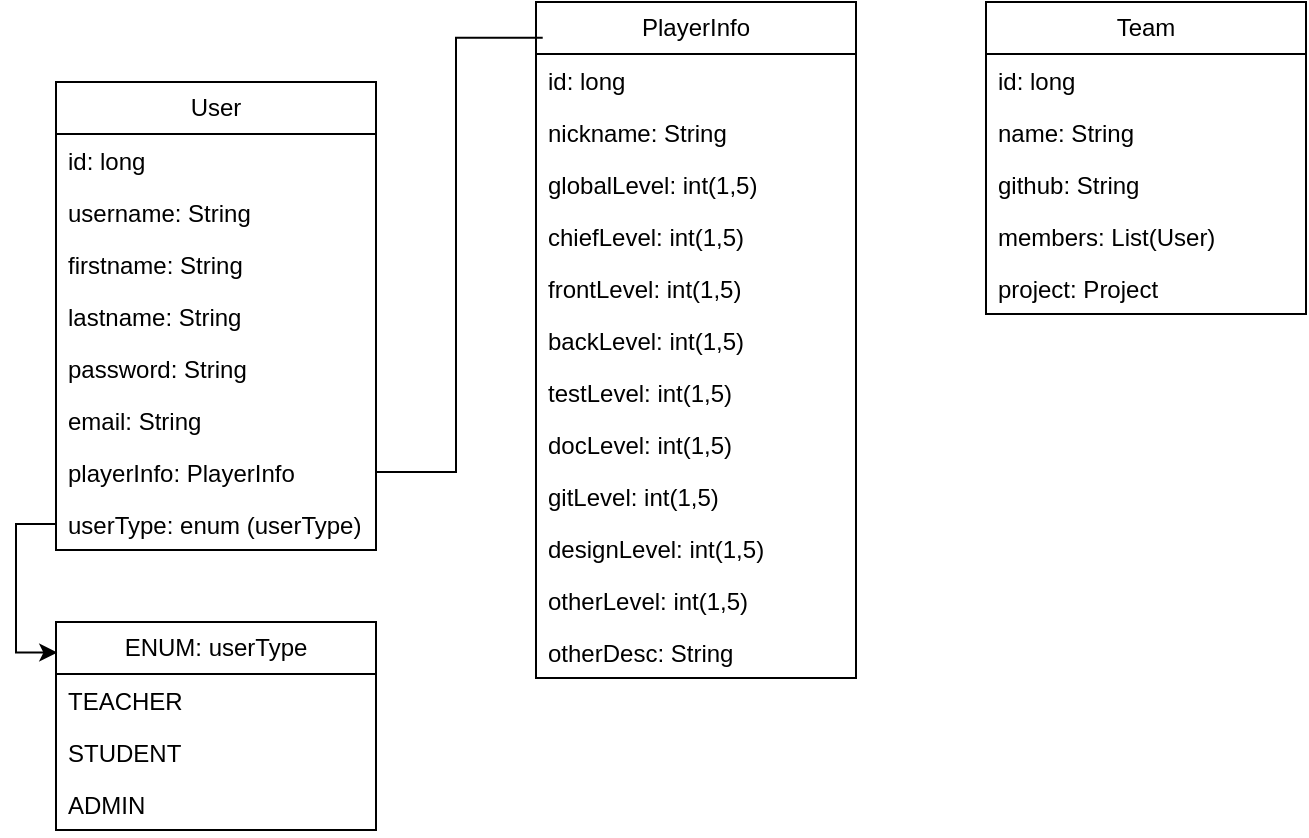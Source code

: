 <mxfile version="22.0.3" type="device">
  <diagram name="Page-1" id="gFj31YFt46eiz-XHyFsV">
    <mxGraphModel dx="1050" dy="629" grid="1" gridSize="10" guides="1" tooltips="1" connect="1" arrows="1" fold="1" page="1" pageScale="1" pageWidth="1169" pageHeight="827" math="0" shadow="0">
      <root>
        <mxCell id="0" />
        <mxCell id="1" parent="0" />
        <mxCell id="IkF-GOReZKBRoiYHd8LH-1" value="User" style="swimlane;fontStyle=0;childLayout=stackLayout;horizontal=1;startSize=26;fillColor=none;horizontalStack=0;resizeParent=1;resizeParentMax=0;resizeLast=0;collapsible=1;marginBottom=0;whiteSpace=wrap;html=1;" vertex="1" parent="1">
          <mxGeometry x="40" y="80" width="160" height="234" as="geometry">
            <mxRectangle x="90" y="60" width="90" height="30" as="alternateBounds" />
          </mxGeometry>
        </mxCell>
        <mxCell id="IkF-GOReZKBRoiYHd8LH-2" value="id: long" style="text;strokeColor=none;fillColor=none;align=left;verticalAlign=top;spacingLeft=4;spacingRight=4;overflow=hidden;rotatable=0;points=[[0,0.5],[1,0.5]];portConstraint=eastwest;whiteSpace=wrap;html=1;" vertex="1" parent="IkF-GOReZKBRoiYHd8LH-1">
          <mxGeometry y="26" width="160" height="26" as="geometry" />
        </mxCell>
        <mxCell id="IkF-GOReZKBRoiYHd8LH-3" value="username: String" style="text;strokeColor=none;fillColor=none;align=left;verticalAlign=top;spacingLeft=4;spacingRight=4;overflow=hidden;rotatable=0;points=[[0,0.5],[1,0.5]];portConstraint=eastwest;whiteSpace=wrap;html=1;" vertex="1" parent="IkF-GOReZKBRoiYHd8LH-1">
          <mxGeometry y="52" width="160" height="26" as="geometry" />
        </mxCell>
        <mxCell id="IkF-GOReZKBRoiYHd8LH-4" value="firstname: String" style="text;strokeColor=none;fillColor=none;align=left;verticalAlign=top;spacingLeft=4;spacingRight=4;overflow=hidden;rotatable=0;points=[[0,0.5],[1,0.5]];portConstraint=eastwest;whiteSpace=wrap;html=1;" vertex="1" parent="IkF-GOReZKBRoiYHd8LH-1">
          <mxGeometry y="78" width="160" height="26" as="geometry" />
        </mxCell>
        <mxCell id="IkF-GOReZKBRoiYHd8LH-8" value="lastname: String" style="text;strokeColor=none;fillColor=none;align=left;verticalAlign=top;spacingLeft=4;spacingRight=4;overflow=hidden;rotatable=0;points=[[0,0.5],[1,0.5]];portConstraint=eastwest;whiteSpace=wrap;html=1;" vertex="1" parent="IkF-GOReZKBRoiYHd8LH-1">
          <mxGeometry y="104" width="160" height="26" as="geometry" />
        </mxCell>
        <mxCell id="IkF-GOReZKBRoiYHd8LH-5" value="password: String" style="text;strokeColor=none;fillColor=none;align=left;verticalAlign=top;spacingLeft=4;spacingRight=4;overflow=hidden;rotatable=0;points=[[0,0.5],[1,0.5]];portConstraint=eastwest;whiteSpace=wrap;html=1;" vertex="1" parent="IkF-GOReZKBRoiYHd8LH-1">
          <mxGeometry y="130" width="160" height="26" as="geometry" />
        </mxCell>
        <mxCell id="IkF-GOReZKBRoiYHd8LH-7" value="email: String" style="text;strokeColor=none;fillColor=none;align=left;verticalAlign=top;spacingLeft=4;spacingRight=4;overflow=hidden;rotatable=0;points=[[0,0.5],[1,0.5]];portConstraint=eastwest;whiteSpace=wrap;html=1;" vertex="1" parent="IkF-GOReZKBRoiYHd8LH-1">
          <mxGeometry y="156" width="160" height="26" as="geometry" />
        </mxCell>
        <mxCell id="IkF-GOReZKBRoiYHd8LH-6" value="playerInfo: PlayerInfo" style="text;strokeColor=none;fillColor=none;align=left;verticalAlign=top;spacingLeft=4;spacingRight=4;overflow=hidden;rotatable=0;points=[[0,0.5],[1,0.5]];portConstraint=eastwest;whiteSpace=wrap;html=1;" vertex="1" parent="IkF-GOReZKBRoiYHd8LH-1">
          <mxGeometry y="182" width="160" height="26" as="geometry" />
        </mxCell>
        <mxCell id="IkF-GOReZKBRoiYHd8LH-47" value="userType: enum (userType)" style="text;strokeColor=none;fillColor=none;align=left;verticalAlign=top;spacingLeft=4;spacingRight=4;overflow=hidden;rotatable=0;points=[[0,0.5],[1,0.5]];portConstraint=eastwest;whiteSpace=wrap;html=1;" vertex="1" parent="IkF-GOReZKBRoiYHd8LH-1">
          <mxGeometry y="208" width="160" height="26" as="geometry" />
        </mxCell>
        <mxCell id="IkF-GOReZKBRoiYHd8LH-18" value="PlayerInfo" style="swimlane;fontStyle=0;childLayout=stackLayout;horizontal=1;startSize=26;fillColor=none;horizontalStack=0;resizeParent=1;resizeParentMax=0;resizeLast=0;collapsible=1;marginBottom=0;whiteSpace=wrap;html=1;" vertex="1" parent="1">
          <mxGeometry x="280" y="40" width="160" height="338" as="geometry">
            <mxRectangle x="90" y="60" width="90" height="30" as="alternateBounds" />
          </mxGeometry>
        </mxCell>
        <mxCell id="IkF-GOReZKBRoiYHd8LH-19" value="id: long" style="text;strokeColor=none;fillColor=none;align=left;verticalAlign=top;spacingLeft=4;spacingRight=4;overflow=hidden;rotatable=0;points=[[0,0.5],[1,0.5]];portConstraint=eastwest;whiteSpace=wrap;html=1;" vertex="1" parent="IkF-GOReZKBRoiYHd8LH-18">
          <mxGeometry y="26" width="160" height="26" as="geometry" />
        </mxCell>
        <mxCell id="IkF-GOReZKBRoiYHd8LH-20" value="nickname: String" style="text;strokeColor=none;fillColor=none;align=left;verticalAlign=top;spacingLeft=4;spacingRight=4;overflow=hidden;rotatable=0;points=[[0,0.5],[1,0.5]];portConstraint=eastwest;whiteSpace=wrap;html=1;" vertex="1" parent="IkF-GOReZKBRoiYHd8LH-18">
          <mxGeometry y="52" width="160" height="26" as="geometry" />
        </mxCell>
        <mxCell id="IkF-GOReZKBRoiYHd8LH-21" value="globalLevel: int(1,5)" style="text;strokeColor=none;fillColor=none;align=left;verticalAlign=top;spacingLeft=4;spacingRight=4;overflow=hidden;rotatable=0;points=[[0,0.5],[1,0.5]];portConstraint=eastwest;whiteSpace=wrap;html=1;" vertex="1" parent="IkF-GOReZKBRoiYHd8LH-18">
          <mxGeometry y="78" width="160" height="26" as="geometry" />
        </mxCell>
        <mxCell id="IkF-GOReZKBRoiYHd8LH-22" value="chiefLevel: int(1,5)" style="text;strokeColor=none;fillColor=none;align=left;verticalAlign=top;spacingLeft=4;spacingRight=4;overflow=hidden;rotatable=0;points=[[0,0.5],[1,0.5]];portConstraint=eastwest;whiteSpace=wrap;html=1;" vertex="1" parent="IkF-GOReZKBRoiYHd8LH-18">
          <mxGeometry y="104" width="160" height="26" as="geometry" />
        </mxCell>
        <mxCell id="IkF-GOReZKBRoiYHd8LH-23" value="frontLevel: int(1,5)" style="text;strokeColor=none;fillColor=none;align=left;verticalAlign=top;spacingLeft=4;spacingRight=4;overflow=hidden;rotatable=0;points=[[0,0.5],[1,0.5]];portConstraint=eastwest;whiteSpace=wrap;html=1;" vertex="1" parent="IkF-GOReZKBRoiYHd8LH-18">
          <mxGeometry y="130" width="160" height="26" as="geometry" />
        </mxCell>
        <mxCell id="IkF-GOReZKBRoiYHd8LH-24" value="backLevel: int(1,5)" style="text;strokeColor=none;fillColor=none;align=left;verticalAlign=top;spacingLeft=4;spacingRight=4;overflow=hidden;rotatable=0;points=[[0,0.5],[1,0.5]];portConstraint=eastwest;whiteSpace=wrap;html=1;" vertex="1" parent="IkF-GOReZKBRoiYHd8LH-18">
          <mxGeometry y="156" width="160" height="26" as="geometry" />
        </mxCell>
        <mxCell id="IkF-GOReZKBRoiYHd8LH-30" value="testLevel: int(1,5)" style="text;strokeColor=none;fillColor=none;align=left;verticalAlign=top;spacingLeft=4;spacingRight=4;overflow=hidden;rotatable=0;points=[[0,0.5],[1,0.5]];portConstraint=eastwest;whiteSpace=wrap;html=1;" vertex="1" parent="IkF-GOReZKBRoiYHd8LH-18">
          <mxGeometry y="182" width="160" height="26" as="geometry" />
        </mxCell>
        <mxCell id="IkF-GOReZKBRoiYHd8LH-31" value="docLevel: int(1,5)" style="text;strokeColor=none;fillColor=none;align=left;verticalAlign=top;spacingLeft=4;spacingRight=4;overflow=hidden;rotatable=0;points=[[0,0.5],[1,0.5]];portConstraint=eastwest;whiteSpace=wrap;html=1;" vertex="1" parent="IkF-GOReZKBRoiYHd8LH-18">
          <mxGeometry y="208" width="160" height="26" as="geometry" />
        </mxCell>
        <mxCell id="IkF-GOReZKBRoiYHd8LH-25" value="gitLevel: int(1,5)" style="text;strokeColor=none;fillColor=none;align=left;verticalAlign=top;spacingLeft=4;spacingRight=4;overflow=hidden;rotatable=0;points=[[0,0.5],[1,0.5]];portConstraint=eastwest;whiteSpace=wrap;html=1;" vertex="1" parent="IkF-GOReZKBRoiYHd8LH-18">
          <mxGeometry y="234" width="160" height="26" as="geometry" />
        </mxCell>
        <mxCell id="IkF-GOReZKBRoiYHd8LH-32" value="designLevel: int(1,5)" style="text;strokeColor=none;fillColor=none;align=left;verticalAlign=top;spacingLeft=4;spacingRight=4;overflow=hidden;rotatable=0;points=[[0,0.5],[1,0.5]];portConstraint=eastwest;whiteSpace=wrap;html=1;" vertex="1" parent="IkF-GOReZKBRoiYHd8LH-18">
          <mxGeometry y="260" width="160" height="26" as="geometry" />
        </mxCell>
        <mxCell id="IkF-GOReZKBRoiYHd8LH-34" value="otherLevel: int(1,5)" style="text;strokeColor=none;fillColor=none;align=left;verticalAlign=top;spacingLeft=4;spacingRight=4;overflow=hidden;rotatable=0;points=[[0,0.5],[1,0.5]];portConstraint=eastwest;whiteSpace=wrap;html=1;" vertex="1" parent="IkF-GOReZKBRoiYHd8LH-18">
          <mxGeometry y="286" width="160" height="26" as="geometry" />
        </mxCell>
        <mxCell id="IkF-GOReZKBRoiYHd8LH-33" value="otherDesc: String" style="text;strokeColor=none;fillColor=none;align=left;verticalAlign=top;spacingLeft=4;spacingRight=4;overflow=hidden;rotatable=0;points=[[0,0.5],[1,0.5]];portConstraint=eastwest;whiteSpace=wrap;html=1;" vertex="1" parent="IkF-GOReZKBRoiYHd8LH-18">
          <mxGeometry y="312" width="160" height="26" as="geometry" />
        </mxCell>
        <mxCell id="IkF-GOReZKBRoiYHd8LH-36" style="edgeStyle=orthogonalEdgeStyle;rounded=0;orthogonalLoop=1;jettySize=auto;html=1;entryX=0.021;entryY=0.053;entryDx=0;entryDy=0;entryPerimeter=0;endArrow=none;endFill=0;" edge="1" parent="1" source="IkF-GOReZKBRoiYHd8LH-6" target="IkF-GOReZKBRoiYHd8LH-18">
          <mxGeometry relative="1" as="geometry" />
        </mxCell>
        <mxCell id="IkF-GOReZKBRoiYHd8LH-48" value="ENUM: userType" style="swimlane;fontStyle=0;childLayout=stackLayout;horizontal=1;startSize=26;fillColor=none;horizontalStack=0;resizeParent=1;resizeParentMax=0;resizeLast=0;collapsible=1;marginBottom=0;whiteSpace=wrap;html=1;" vertex="1" parent="1">
          <mxGeometry x="40" y="350" width="160" height="104" as="geometry">
            <mxRectangle x="90" y="60" width="90" height="30" as="alternateBounds" />
          </mxGeometry>
        </mxCell>
        <mxCell id="IkF-GOReZKBRoiYHd8LH-49" value="TEACHER" style="text;strokeColor=none;fillColor=none;align=left;verticalAlign=top;spacingLeft=4;spacingRight=4;overflow=hidden;rotatable=0;points=[[0,0.5],[1,0.5]];portConstraint=eastwest;whiteSpace=wrap;html=1;" vertex="1" parent="IkF-GOReZKBRoiYHd8LH-48">
          <mxGeometry y="26" width="160" height="26" as="geometry" />
        </mxCell>
        <mxCell id="IkF-GOReZKBRoiYHd8LH-50" value="STUDENT" style="text;strokeColor=none;fillColor=none;align=left;verticalAlign=top;spacingLeft=4;spacingRight=4;overflow=hidden;rotatable=0;points=[[0,0.5],[1,0.5]];portConstraint=eastwest;whiteSpace=wrap;html=1;" vertex="1" parent="IkF-GOReZKBRoiYHd8LH-48">
          <mxGeometry y="52" width="160" height="26" as="geometry" />
        </mxCell>
        <mxCell id="IkF-GOReZKBRoiYHd8LH-51" value="ADMIN" style="text;strokeColor=none;fillColor=none;align=left;verticalAlign=top;spacingLeft=4;spacingRight=4;overflow=hidden;rotatable=0;points=[[0,0.5],[1,0.5]];portConstraint=eastwest;whiteSpace=wrap;html=1;" vertex="1" parent="IkF-GOReZKBRoiYHd8LH-48">
          <mxGeometry y="78" width="160" height="26" as="geometry" />
        </mxCell>
        <mxCell id="IkF-GOReZKBRoiYHd8LH-60" style="edgeStyle=orthogonalEdgeStyle;rounded=0;orthogonalLoop=1;jettySize=auto;html=1;entryX=0.004;entryY=0.147;entryDx=0;entryDy=0;entryPerimeter=0;" edge="1" parent="1" source="IkF-GOReZKBRoiYHd8LH-47" target="IkF-GOReZKBRoiYHd8LH-48">
          <mxGeometry relative="1" as="geometry" />
        </mxCell>
        <mxCell id="IkF-GOReZKBRoiYHd8LH-61" value="Team" style="swimlane;fontStyle=0;childLayout=stackLayout;horizontal=1;startSize=26;fillColor=none;horizontalStack=0;resizeParent=1;resizeParentMax=0;resizeLast=0;collapsible=1;marginBottom=0;whiteSpace=wrap;html=1;" vertex="1" parent="1">
          <mxGeometry x="505" y="40" width="160" height="156" as="geometry">
            <mxRectangle x="90" y="60" width="90" height="30" as="alternateBounds" />
          </mxGeometry>
        </mxCell>
        <mxCell id="IkF-GOReZKBRoiYHd8LH-62" value="id: long" style="text;strokeColor=none;fillColor=none;align=left;verticalAlign=top;spacingLeft=4;spacingRight=4;overflow=hidden;rotatable=0;points=[[0,0.5],[1,0.5]];portConstraint=eastwest;whiteSpace=wrap;html=1;" vertex="1" parent="IkF-GOReZKBRoiYHd8LH-61">
          <mxGeometry y="26" width="160" height="26" as="geometry" />
        </mxCell>
        <mxCell id="IkF-GOReZKBRoiYHd8LH-65" value="name: String" style="text;strokeColor=none;fillColor=none;align=left;verticalAlign=top;spacingLeft=4;spacingRight=4;overflow=hidden;rotatable=0;points=[[0,0.5],[1,0.5]];portConstraint=eastwest;whiteSpace=wrap;html=1;" vertex="1" parent="IkF-GOReZKBRoiYHd8LH-61">
          <mxGeometry y="52" width="160" height="26" as="geometry" />
        </mxCell>
        <mxCell id="IkF-GOReZKBRoiYHd8LH-66" value="github: String" style="text;strokeColor=none;fillColor=none;align=left;verticalAlign=top;spacingLeft=4;spacingRight=4;overflow=hidden;rotatable=0;points=[[0,0.5],[1,0.5]];portConstraint=eastwest;whiteSpace=wrap;html=1;" vertex="1" parent="IkF-GOReZKBRoiYHd8LH-61">
          <mxGeometry y="78" width="160" height="26" as="geometry" />
        </mxCell>
        <mxCell id="IkF-GOReZKBRoiYHd8LH-64" value="members: List(User)" style="text;strokeColor=none;fillColor=none;align=left;verticalAlign=top;spacingLeft=4;spacingRight=4;overflow=hidden;rotatable=0;points=[[0,0.5],[1,0.5]];portConstraint=eastwest;whiteSpace=wrap;html=1;" vertex="1" parent="IkF-GOReZKBRoiYHd8LH-61">
          <mxGeometry y="104" width="160" height="26" as="geometry" />
        </mxCell>
        <mxCell id="IkF-GOReZKBRoiYHd8LH-67" value="project: Project" style="text;strokeColor=none;fillColor=none;align=left;verticalAlign=top;spacingLeft=4;spacingRight=4;overflow=hidden;rotatable=0;points=[[0,0.5],[1,0.5]];portConstraint=eastwest;whiteSpace=wrap;html=1;" vertex="1" parent="IkF-GOReZKBRoiYHd8LH-61">
          <mxGeometry y="130" width="160" height="26" as="geometry" />
        </mxCell>
      </root>
    </mxGraphModel>
  </diagram>
</mxfile>
